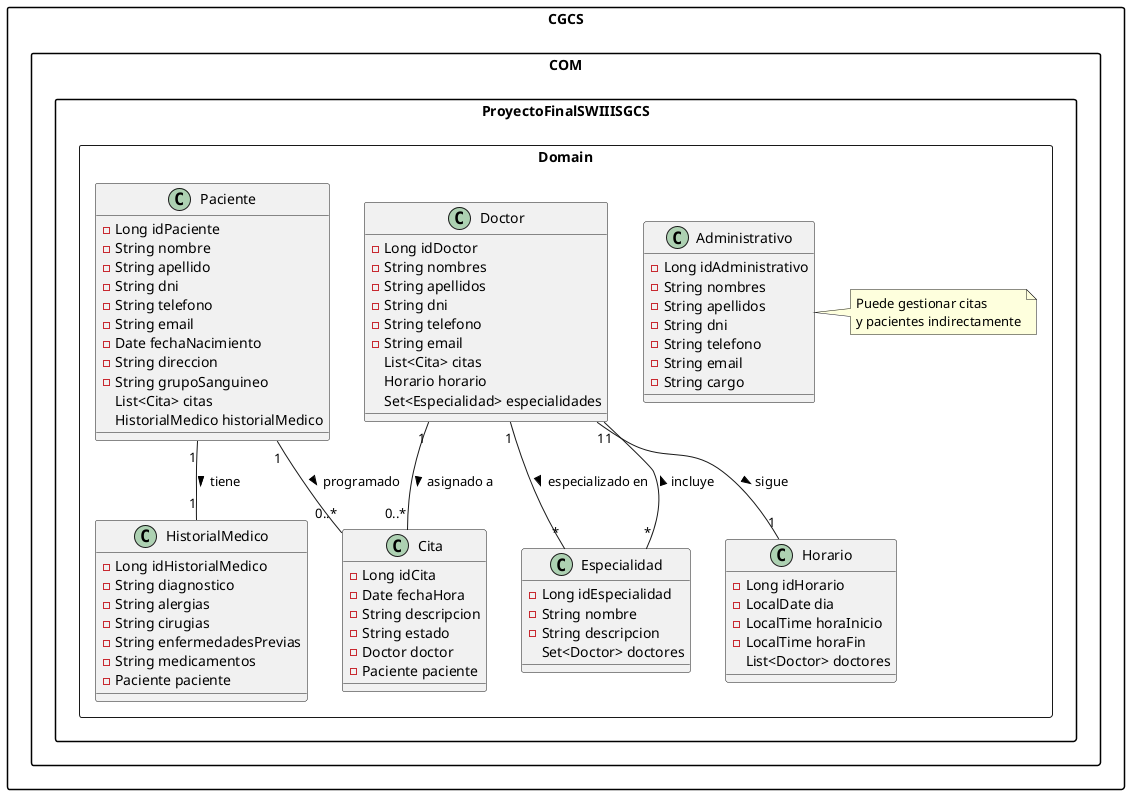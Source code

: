 @startuml
skinparam packageStyle rectangle

package CGCS.COM.ProyectoFinalSWIIISGCS.Domain <<Rectangle>> {
class Administrativo {
    -Long idAdministrativo
    -String nombres
    -String apellidos
    -String dni
    -String telefono
    -String email
    -String cargo
}

class Cita {
    -Long idCita
    -Date fechaHora
    -String descripcion
    -String estado
    -Doctor doctor
    -Paciente paciente
}

class Doctor {
    -Long idDoctor
    -String nombres
    -String apellidos
    -String dni
    -String telefono
    -String email
    List<Cita> citas
    Horario horario
    Set<Especialidad> especialidades
}

class Especialidad {
    -Long idEspecialidad
    -String nombre
    -String descripcion
    Set<Doctor> doctores
}

class HistorialMedico {
    -Long idHistorialMedico
    -String diagnostico
    -String alergias
    -String cirugias
    -String enfermedadesPrevias
    -String medicamentos
    -Paciente paciente
}

class Horario {
    -Long idHorario
    -LocalDate dia
    -LocalTime horaInicio
    -LocalTime horaFin
    List<Doctor> doctores
}

class Paciente {
    -Long idPaciente
    -String nombre
    -String apellido
    -String dni
    -String telefono
    -String email
    -Date fechaNacimiento
    -String direccion
    -String grupoSanguineo
    List<Cita> citas
    HistorialMedico historialMedico
}

Doctor "1" -- "0..*" Cita : asignado a >
Paciente "1" -- "0..*" Cita : programado >
Doctor "1" -- "*" Especialidad : especializado en >
Especialidad "*" -- "1" Doctor : incluye >
Paciente "1" -- "1" HistorialMedico : tiene >
Doctor "1" -- "1" Horario : sigue >

note right of Administrativo : Puede gestionar citas\ny pacientes indirectamente

}
@enduml
